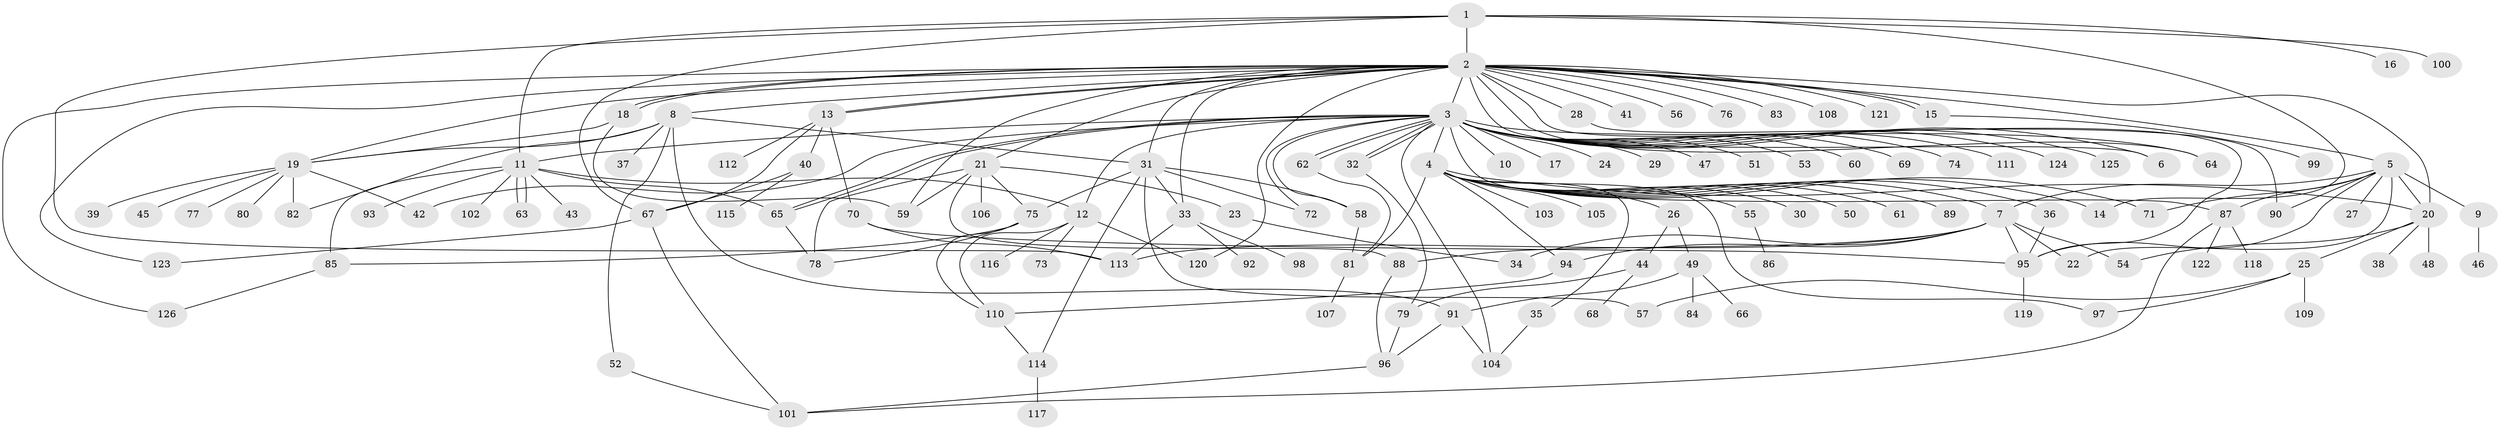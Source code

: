// coarse degree distribution, {5: 0.23684210526315788, 17: 0.02631578947368421, 8: 0.07894736842105263, 9: 0.05263157894736842, 6: 0.10526315789473684, 1: 0.13157894736842105, 4: 0.10526315789473684, 3: 0.13157894736842105, 2: 0.13157894736842105}
// Generated by graph-tools (version 1.1) at 2025/50/03/04/25 22:50:44]
// undirected, 126 vertices, 191 edges
graph export_dot {
  node [color=gray90,style=filled];
  1;
  2;
  3;
  4;
  5;
  6;
  7;
  8;
  9;
  10;
  11;
  12;
  13;
  14;
  15;
  16;
  17;
  18;
  19;
  20;
  21;
  22;
  23;
  24;
  25;
  26;
  27;
  28;
  29;
  30;
  31;
  32;
  33;
  34;
  35;
  36;
  37;
  38;
  39;
  40;
  41;
  42;
  43;
  44;
  45;
  46;
  47;
  48;
  49;
  50;
  51;
  52;
  53;
  54;
  55;
  56;
  57;
  58;
  59;
  60;
  61;
  62;
  63;
  64;
  65;
  66;
  67;
  68;
  69;
  70;
  71;
  72;
  73;
  74;
  75;
  76;
  77;
  78;
  79;
  80;
  81;
  82;
  83;
  84;
  85;
  86;
  87;
  88;
  89;
  90;
  91;
  92;
  93;
  94;
  95;
  96;
  97;
  98;
  99;
  100;
  101;
  102;
  103;
  104;
  105;
  106;
  107;
  108;
  109;
  110;
  111;
  112;
  113;
  114;
  115;
  116;
  117;
  118;
  119;
  120;
  121;
  122;
  123;
  124;
  125;
  126;
  1 -- 2;
  1 -- 11;
  1 -- 14;
  1 -- 16;
  1 -- 67;
  1 -- 100;
  1 -- 113;
  2 -- 3;
  2 -- 5;
  2 -- 6;
  2 -- 8;
  2 -- 13;
  2 -- 13;
  2 -- 15;
  2 -- 15;
  2 -- 18;
  2 -- 18;
  2 -- 19;
  2 -- 20;
  2 -- 21;
  2 -- 28;
  2 -- 31;
  2 -- 33;
  2 -- 41;
  2 -- 56;
  2 -- 59;
  2 -- 64;
  2 -- 76;
  2 -- 83;
  2 -- 95;
  2 -- 108;
  2 -- 120;
  2 -- 121;
  2 -- 123;
  2 -- 126;
  3 -- 4;
  3 -- 6;
  3 -- 10;
  3 -- 11;
  3 -- 12;
  3 -- 17;
  3 -- 24;
  3 -- 29;
  3 -- 32;
  3 -- 32;
  3 -- 42;
  3 -- 47;
  3 -- 51;
  3 -- 53;
  3 -- 58;
  3 -- 60;
  3 -- 62;
  3 -- 62;
  3 -- 64;
  3 -- 65;
  3 -- 65;
  3 -- 69;
  3 -- 72;
  3 -- 74;
  3 -- 87;
  3 -- 104;
  3 -- 111;
  3 -- 124;
  3 -- 125;
  4 -- 7;
  4 -- 14;
  4 -- 20;
  4 -- 26;
  4 -- 30;
  4 -- 35;
  4 -- 36;
  4 -- 50;
  4 -- 55;
  4 -- 61;
  4 -- 71;
  4 -- 81;
  4 -- 89;
  4 -- 94;
  4 -- 97;
  4 -- 103;
  4 -- 105;
  5 -- 7;
  5 -- 9;
  5 -- 20;
  5 -- 22;
  5 -- 27;
  5 -- 71;
  5 -- 87;
  5 -- 90;
  5 -- 95;
  7 -- 22;
  7 -- 34;
  7 -- 54;
  7 -- 88;
  7 -- 94;
  7 -- 95;
  7 -- 113;
  8 -- 19;
  8 -- 31;
  8 -- 37;
  8 -- 52;
  8 -- 82;
  8 -- 91;
  9 -- 46;
  11 -- 12;
  11 -- 43;
  11 -- 63;
  11 -- 63;
  11 -- 65;
  11 -- 85;
  11 -- 93;
  11 -- 102;
  12 -- 73;
  12 -- 110;
  12 -- 116;
  12 -- 120;
  13 -- 40;
  13 -- 67;
  13 -- 70;
  13 -- 112;
  15 -- 99;
  18 -- 19;
  18 -- 59;
  19 -- 39;
  19 -- 42;
  19 -- 45;
  19 -- 77;
  19 -- 80;
  19 -- 82;
  20 -- 25;
  20 -- 38;
  20 -- 48;
  20 -- 54;
  21 -- 23;
  21 -- 59;
  21 -- 75;
  21 -- 78;
  21 -- 88;
  21 -- 106;
  23 -- 34;
  25 -- 57;
  25 -- 97;
  25 -- 109;
  26 -- 44;
  26 -- 49;
  28 -- 90;
  31 -- 33;
  31 -- 57;
  31 -- 58;
  31 -- 72;
  31 -- 75;
  31 -- 114;
  32 -- 79;
  33 -- 92;
  33 -- 98;
  33 -- 113;
  35 -- 104;
  36 -- 95;
  40 -- 67;
  40 -- 115;
  44 -- 68;
  44 -- 79;
  49 -- 66;
  49 -- 84;
  49 -- 91;
  52 -- 101;
  55 -- 86;
  58 -- 81;
  62 -- 81;
  65 -- 78;
  67 -- 101;
  67 -- 123;
  70 -- 95;
  70 -- 113;
  75 -- 78;
  75 -- 85;
  75 -- 110;
  79 -- 96;
  81 -- 107;
  85 -- 126;
  87 -- 101;
  87 -- 118;
  87 -- 122;
  88 -- 96;
  91 -- 96;
  91 -- 104;
  94 -- 110;
  95 -- 119;
  96 -- 101;
  110 -- 114;
  114 -- 117;
}
